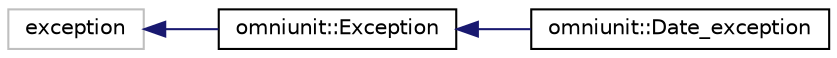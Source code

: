 digraph "Graphical Class Hierarchy"
{
  edge [fontname="Helvetica",fontsize="10",labelfontname="Helvetica",labelfontsize="10"];
  node [fontname="Helvetica",fontsize="10",shape=record];
  rankdir="LR";
  Node30 [label="exception",height=0.2,width=0.4,color="grey75", fillcolor="white", style="filled"];
  Node30 -> Node0 [dir="back",color="midnightblue",fontsize="10",style="solid",fontname="Helvetica"];
  Node0 [label="omniunit::Exception",height=0.2,width=0.4,color="black", fillcolor="white", style="filled",URL="$classomniunit_1_1Exception.html"];
  Node0 -> Node1 [dir="back",color="midnightblue",fontsize="10",style="solid",fontname="Helvetica"];
  Node1 [label="omniunit::Date_exception",height=0.2,width=0.4,color="black", fillcolor="white", style="filled",URL="$classomniunit_1_1Date__exception.html"];
}
